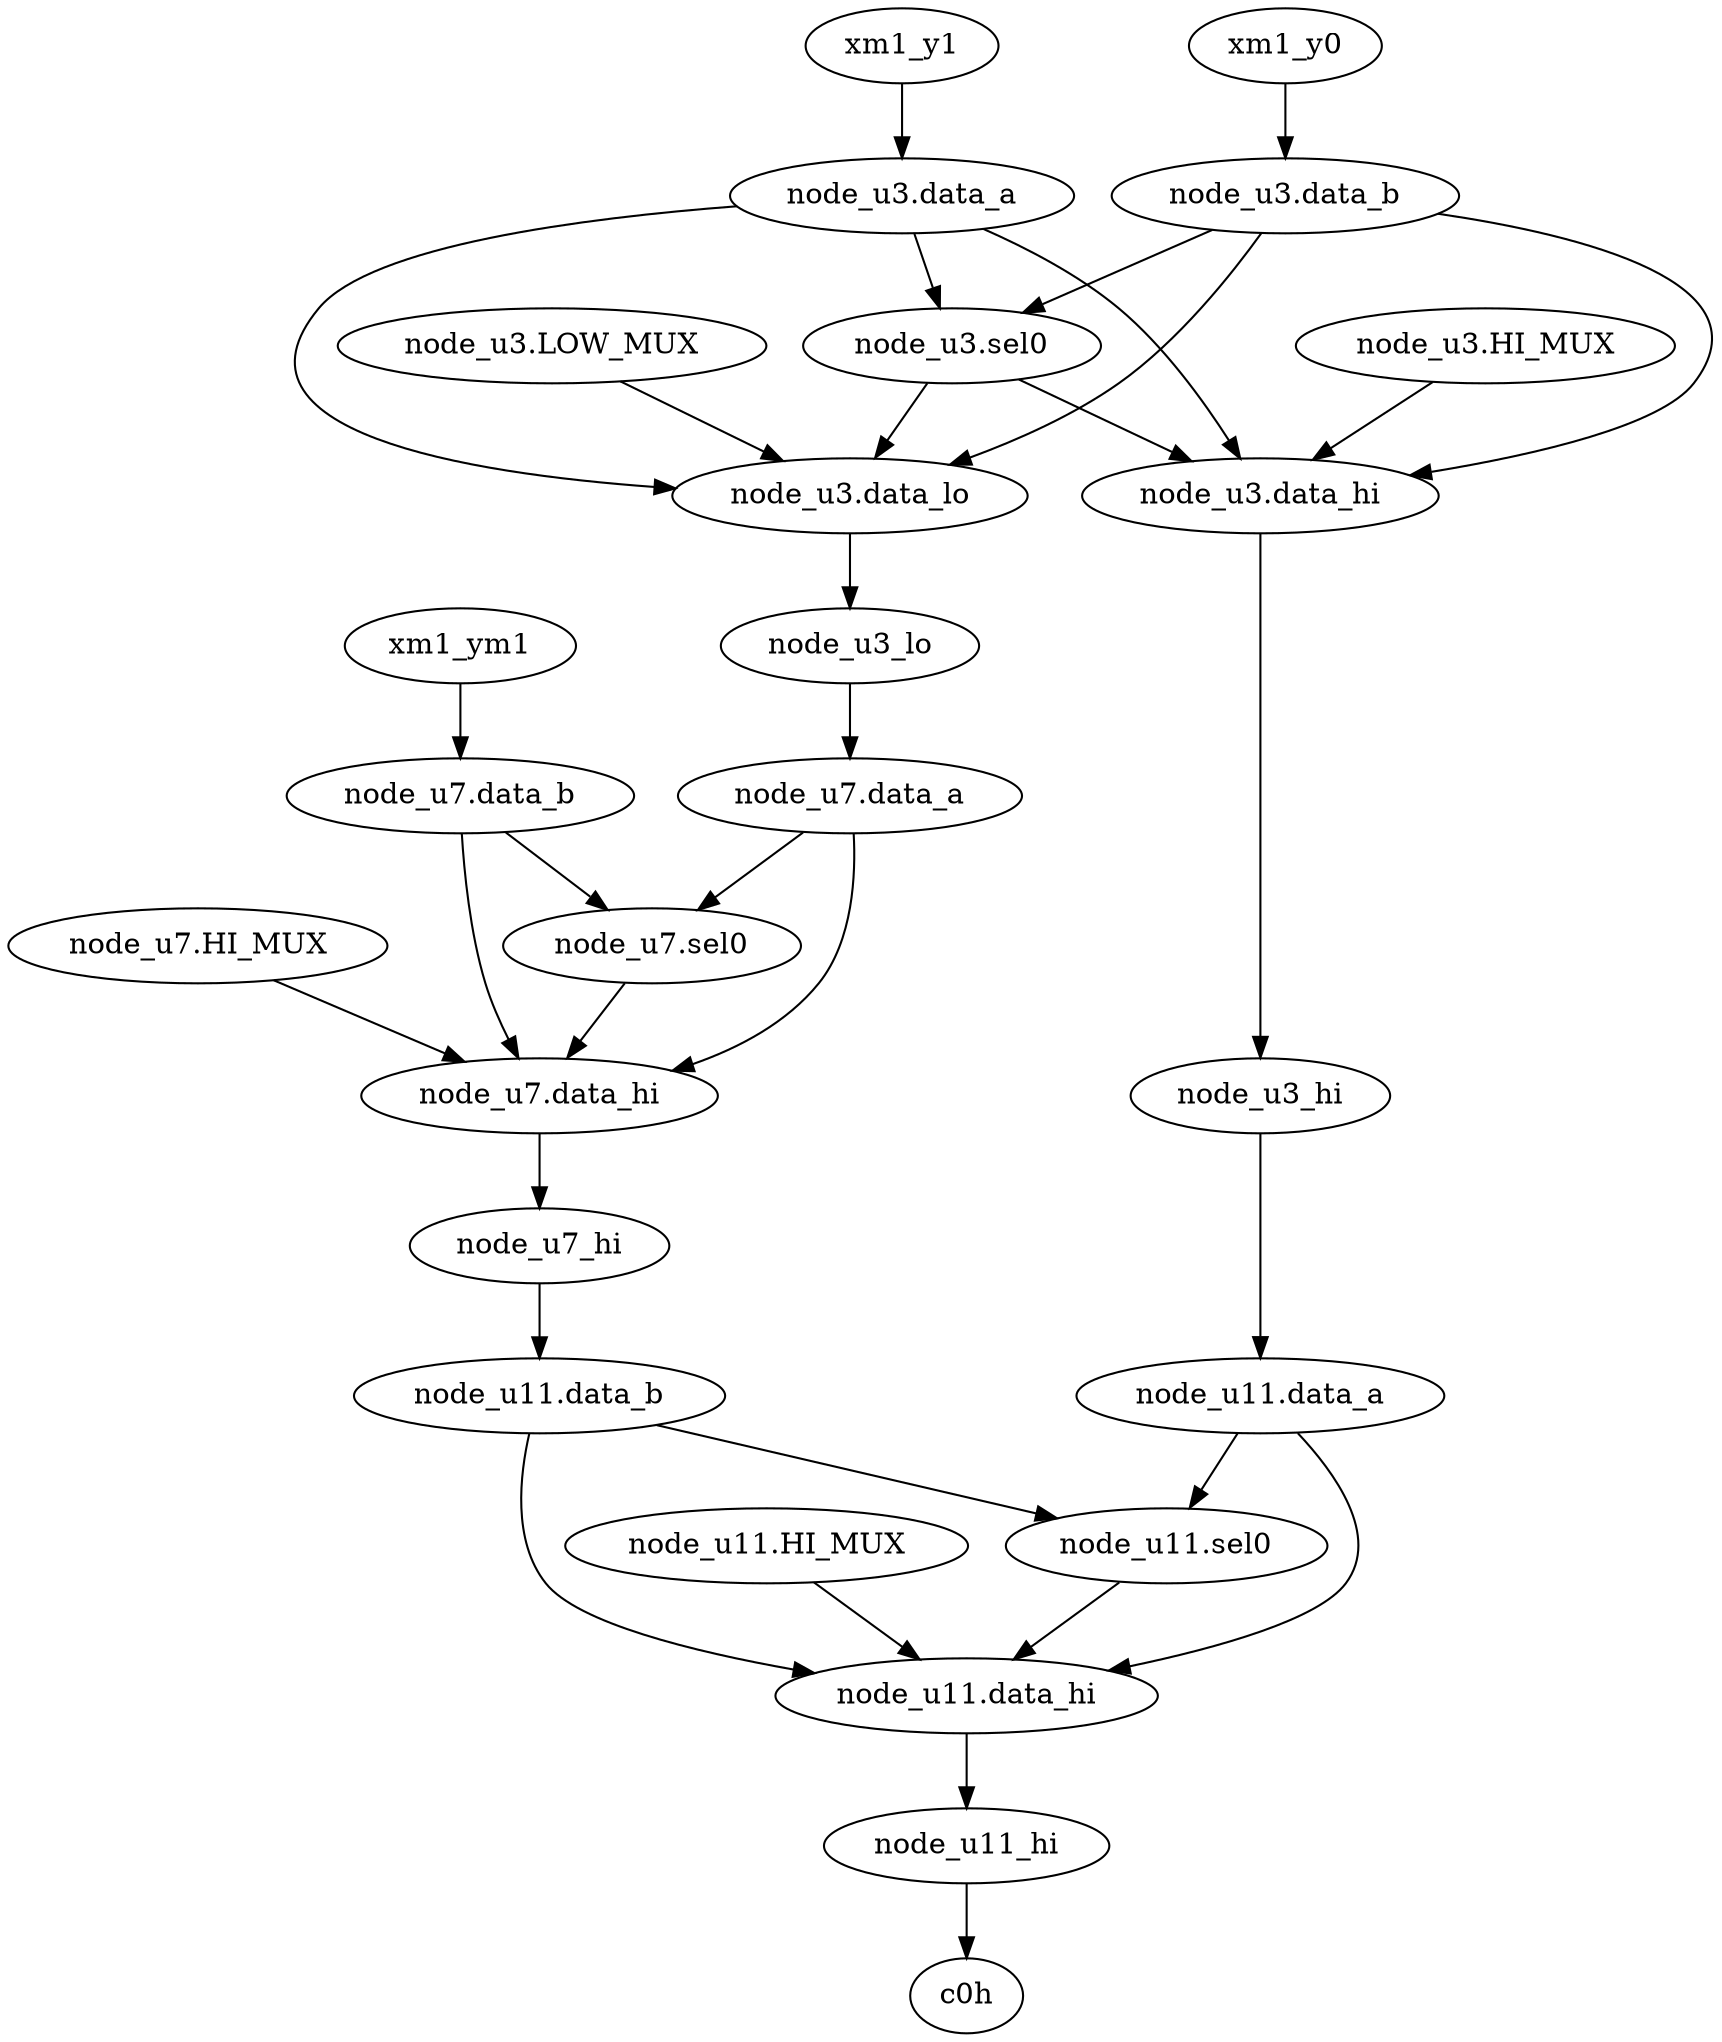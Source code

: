 strict digraph "" {
	"node_u7.data_a"	 [complexity=8,
		importance=1.34376924216,
		rank=0.16797115527];
	"node_u7.sel0"	 [complexity=6,
		importance=0.667528393851,
		rank=0.111254732309];
	"node_u7.data_a" -> "node_u7.sel0";
	"node_u7.data_hi"	 [complexity=5,
		importance=0.2198617642,
		rank=0.04397235284];
	"node_u7.data_a" -> "node_u7.data_hi";
	"node_u7.data_b"	 [complexity=8,
		importance=1.34134617796,
		rank=0.167668272245];
	"node_u7.data_b" -> "node_u7.sel0";
	"node_u7.data_b" -> "node_u7.data_hi";
	node_u11_hi	 [complexity=2,
		importance=0.0184502598506,
		rank=0.00922512992529];
	c0h	 [complexity=0,
		importance=0.00894468120601,
		rank=0.0];
	node_u11_hi -> c0h;
	"node_u7.sel0" -> "node_u7.data_hi";
	"node_u7.HI_MUX"	 [complexity=7,
		importance=0.443916276748,
		rank=0.063416610964];
	"node_u7.HI_MUX" -> "node_u7.data_hi";
	"node_u3.sel0"	 [complexity=6,
		importance=0.664538217018,
		rank=0.110756369503];
	"node_u3.data_hi"	 [complexity=5,
		importance=0.21906690671,
		rank=0.043813381342];
	"node_u3.sel0" -> "node_u3.data_hi";
	"node_u3.data_lo"	 [complexity=8,
		importance=1.36250548163,
		rank=0.170313185204];
	"node_u3.sel0" -> "node_u3.data_lo";
	node_u7_hi	 [complexity=5,
		importance=0.209711530079,
		rank=0.0419423060158];
	"node_u11.data_b"	 [complexity=5,
		importance=0.200444426643,
		rank=0.0400888853285];
	node_u7_hi -> "node_u11.data_b";
	"node_u11.HI_MUX"	 [complexity=4,
		importance=0.0623469505909,
		rank=0.0155867376477];
	"node_u11.data_hi"	 [complexity=2,
		importance=0.0290771011215,
		rank=0.0145385505608];
	"node_u11.HI_MUX" -> "node_u11.data_hi";
	xm1_y0	 [complexity=8,
		importance=1.33955857264,
		rank=0.16744482158];
	"node_u3.data_b"	 [complexity=8,
		importance=1.33536582429,
		rank=0.166920728037];
	xm1_y0 -> "node_u3.data_b";
	xm1_y1	 [complexity=8,
		importance=1.33955857264,
		rank=0.16744482158];
	"node_u3.data_a"	 [complexity=8,
		importance=1.33536582429,
		rank=0.166920728037];
	xm1_y1 -> "node_u3.data_a";
	xm1_ym1	 [complexity=8,
		importance=1.34553892631,
		rank=0.168192365789];
	xm1_ym1 -> "node_u7.data_b";
	node_u3_hi	 [complexity=5,
		importance=0.209370904836,
		rank=0.0418741809673];
	"node_u3.data_hi" -> node_u3_hi;
	node_u3_lo	 [complexity=8,
		importance=1.35280947976,
		rank=0.169101184969];
	node_u3_lo -> "node_u7.data_a";
	"node_u11.sel0"	 [complexity=3,
		importance=0.0958091063917,
		rank=0.0319363687972];
	"node_u11.data_b" -> "node_u11.sel0";
	"node_u11.data_b" -> "node_u11.data_hi";
	"node_u11.data_a"	 [complexity=5,
		importance=0.200330667242,
		rank=0.0400661334483];
	"node_u11.data_a" -> "node_u11.sel0";
	"node_u11.data_a" -> "node_u11.data_hi";
	"node_u11.sel0" -> "node_u11.data_hi";
	"node_u3.data_lo" -> node_u3_lo;
	"node_u11.data_hi" -> node_u11_hi;
	"node_u3.data_a" -> "node_u3.sel0";
	"node_u3.data_a" -> "node_u3.data_hi";
	"node_u3.data_a" -> "node_u3.data_lo";
	"node_u3.data_b" -> "node_u3.sel0";
	"node_u3.data_b" -> "node_u3.data_hi";
	"node_u3.data_b" -> "node_u3.data_lo";
	node_u3_hi -> "node_u11.data_a";
	"node_u3.HI_MUX"	 [complexity=7,
		importance=0.442326561768,
		rank=0.063189508824];
	"node_u3.HI_MUX" -> "node_u3.data_hi";
	"node_u7.data_hi" -> node_u7_hi;
	"node_u3.LOW_MUX"	 [complexity=10,
		importance=2.72920371161,
		rank=0.272920371161];
	"node_u3.LOW_MUX" -> "node_u3.data_lo";
}
